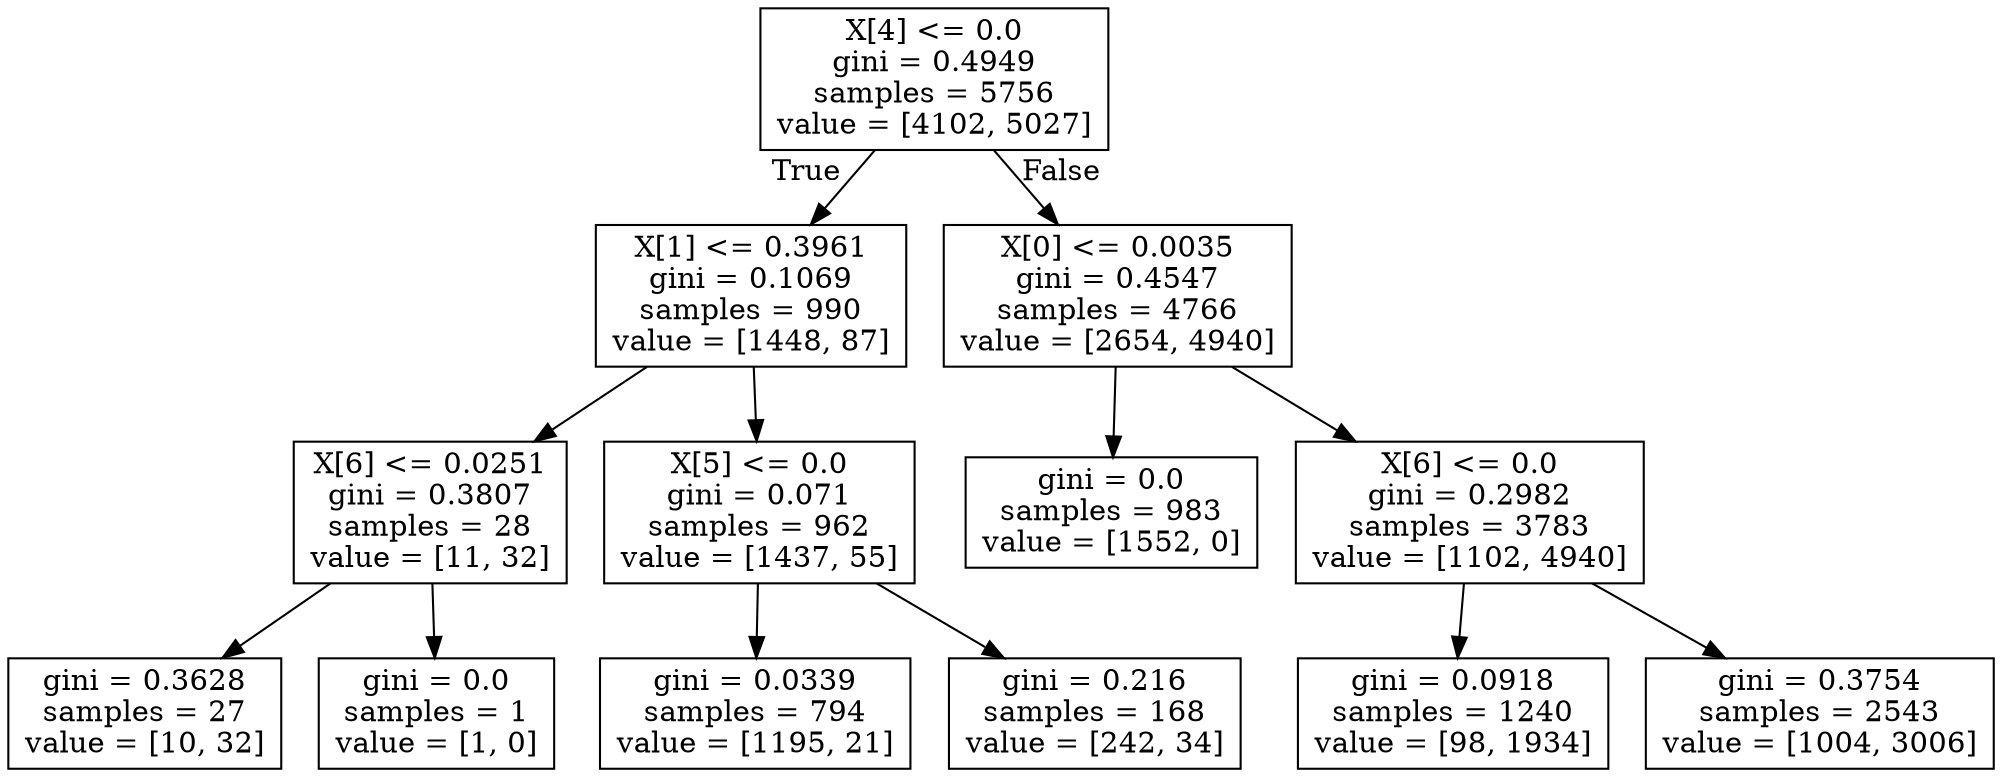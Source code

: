 digraph Tree {
node [shape=box] ;
0 [label="X[4] <= 0.0\ngini = 0.4949\nsamples = 5756\nvalue = [4102, 5027]"] ;
1 [label="X[1] <= 0.3961\ngini = 0.1069\nsamples = 990\nvalue = [1448, 87]"] ;
0 -> 1 [labeldistance=2.5, labelangle=45, headlabel="True"] ;
2 [label="X[6] <= 0.0251\ngini = 0.3807\nsamples = 28\nvalue = [11, 32]"] ;
1 -> 2 ;
3 [label="gini = 0.3628\nsamples = 27\nvalue = [10, 32]"] ;
2 -> 3 ;
4 [label="gini = 0.0\nsamples = 1\nvalue = [1, 0]"] ;
2 -> 4 ;
5 [label="X[5] <= 0.0\ngini = 0.071\nsamples = 962\nvalue = [1437, 55]"] ;
1 -> 5 ;
6 [label="gini = 0.0339\nsamples = 794\nvalue = [1195, 21]"] ;
5 -> 6 ;
7 [label="gini = 0.216\nsamples = 168\nvalue = [242, 34]"] ;
5 -> 7 ;
8 [label="X[0] <= 0.0035\ngini = 0.4547\nsamples = 4766\nvalue = [2654, 4940]"] ;
0 -> 8 [labeldistance=2.5, labelangle=-45, headlabel="False"] ;
9 [label="gini = 0.0\nsamples = 983\nvalue = [1552, 0]"] ;
8 -> 9 ;
10 [label="X[6] <= 0.0\ngini = 0.2982\nsamples = 3783\nvalue = [1102, 4940]"] ;
8 -> 10 ;
11 [label="gini = 0.0918\nsamples = 1240\nvalue = [98, 1934]"] ;
10 -> 11 ;
12 [label="gini = 0.3754\nsamples = 2543\nvalue = [1004, 3006]"] ;
10 -> 12 ;
}